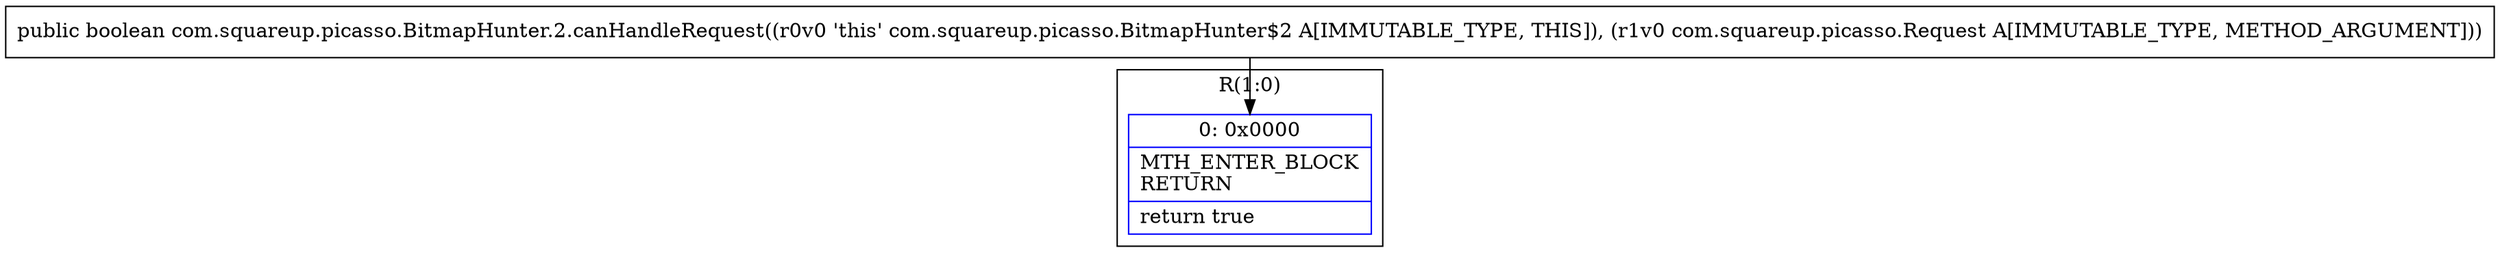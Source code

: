 digraph "CFG forcom.squareup.picasso.BitmapHunter.2.canHandleRequest(Lcom\/squareup\/picasso\/Request;)Z" {
subgraph cluster_Region_474986485 {
label = "R(1:0)";
node [shape=record,color=blue];
Node_0 [shape=record,label="{0\:\ 0x0000|MTH_ENTER_BLOCK\lRETURN\l|return true\l}"];
}
MethodNode[shape=record,label="{public boolean com.squareup.picasso.BitmapHunter.2.canHandleRequest((r0v0 'this' com.squareup.picasso.BitmapHunter$2 A[IMMUTABLE_TYPE, THIS]), (r1v0 com.squareup.picasso.Request A[IMMUTABLE_TYPE, METHOD_ARGUMENT])) }"];
MethodNode -> Node_0;
}

